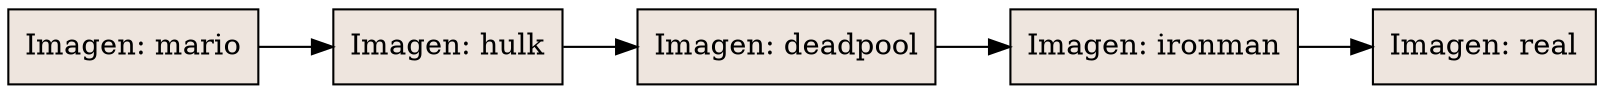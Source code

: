 digraph Pre {
rankdir = LR;
11847288[shape=record, style=filled, fillcolor=seashell2,label="Imagen: mario"];
11847288->11847168;
11847168[shape=record, style=filled, fillcolor=seashell2,label="Imagen: hulk"];
11847168->11846608;
11846608[shape=record, style=filled, fillcolor=seashell2,label="Imagen: deadpool"];
11846608->11846568;
11846568[shape=record, style=filled, fillcolor=seashell2,label="Imagen: ironman"];
11846568->11847368;
11847368[shape=record, style=filled, fillcolor=seashell2,label="Imagen: real"];
}
